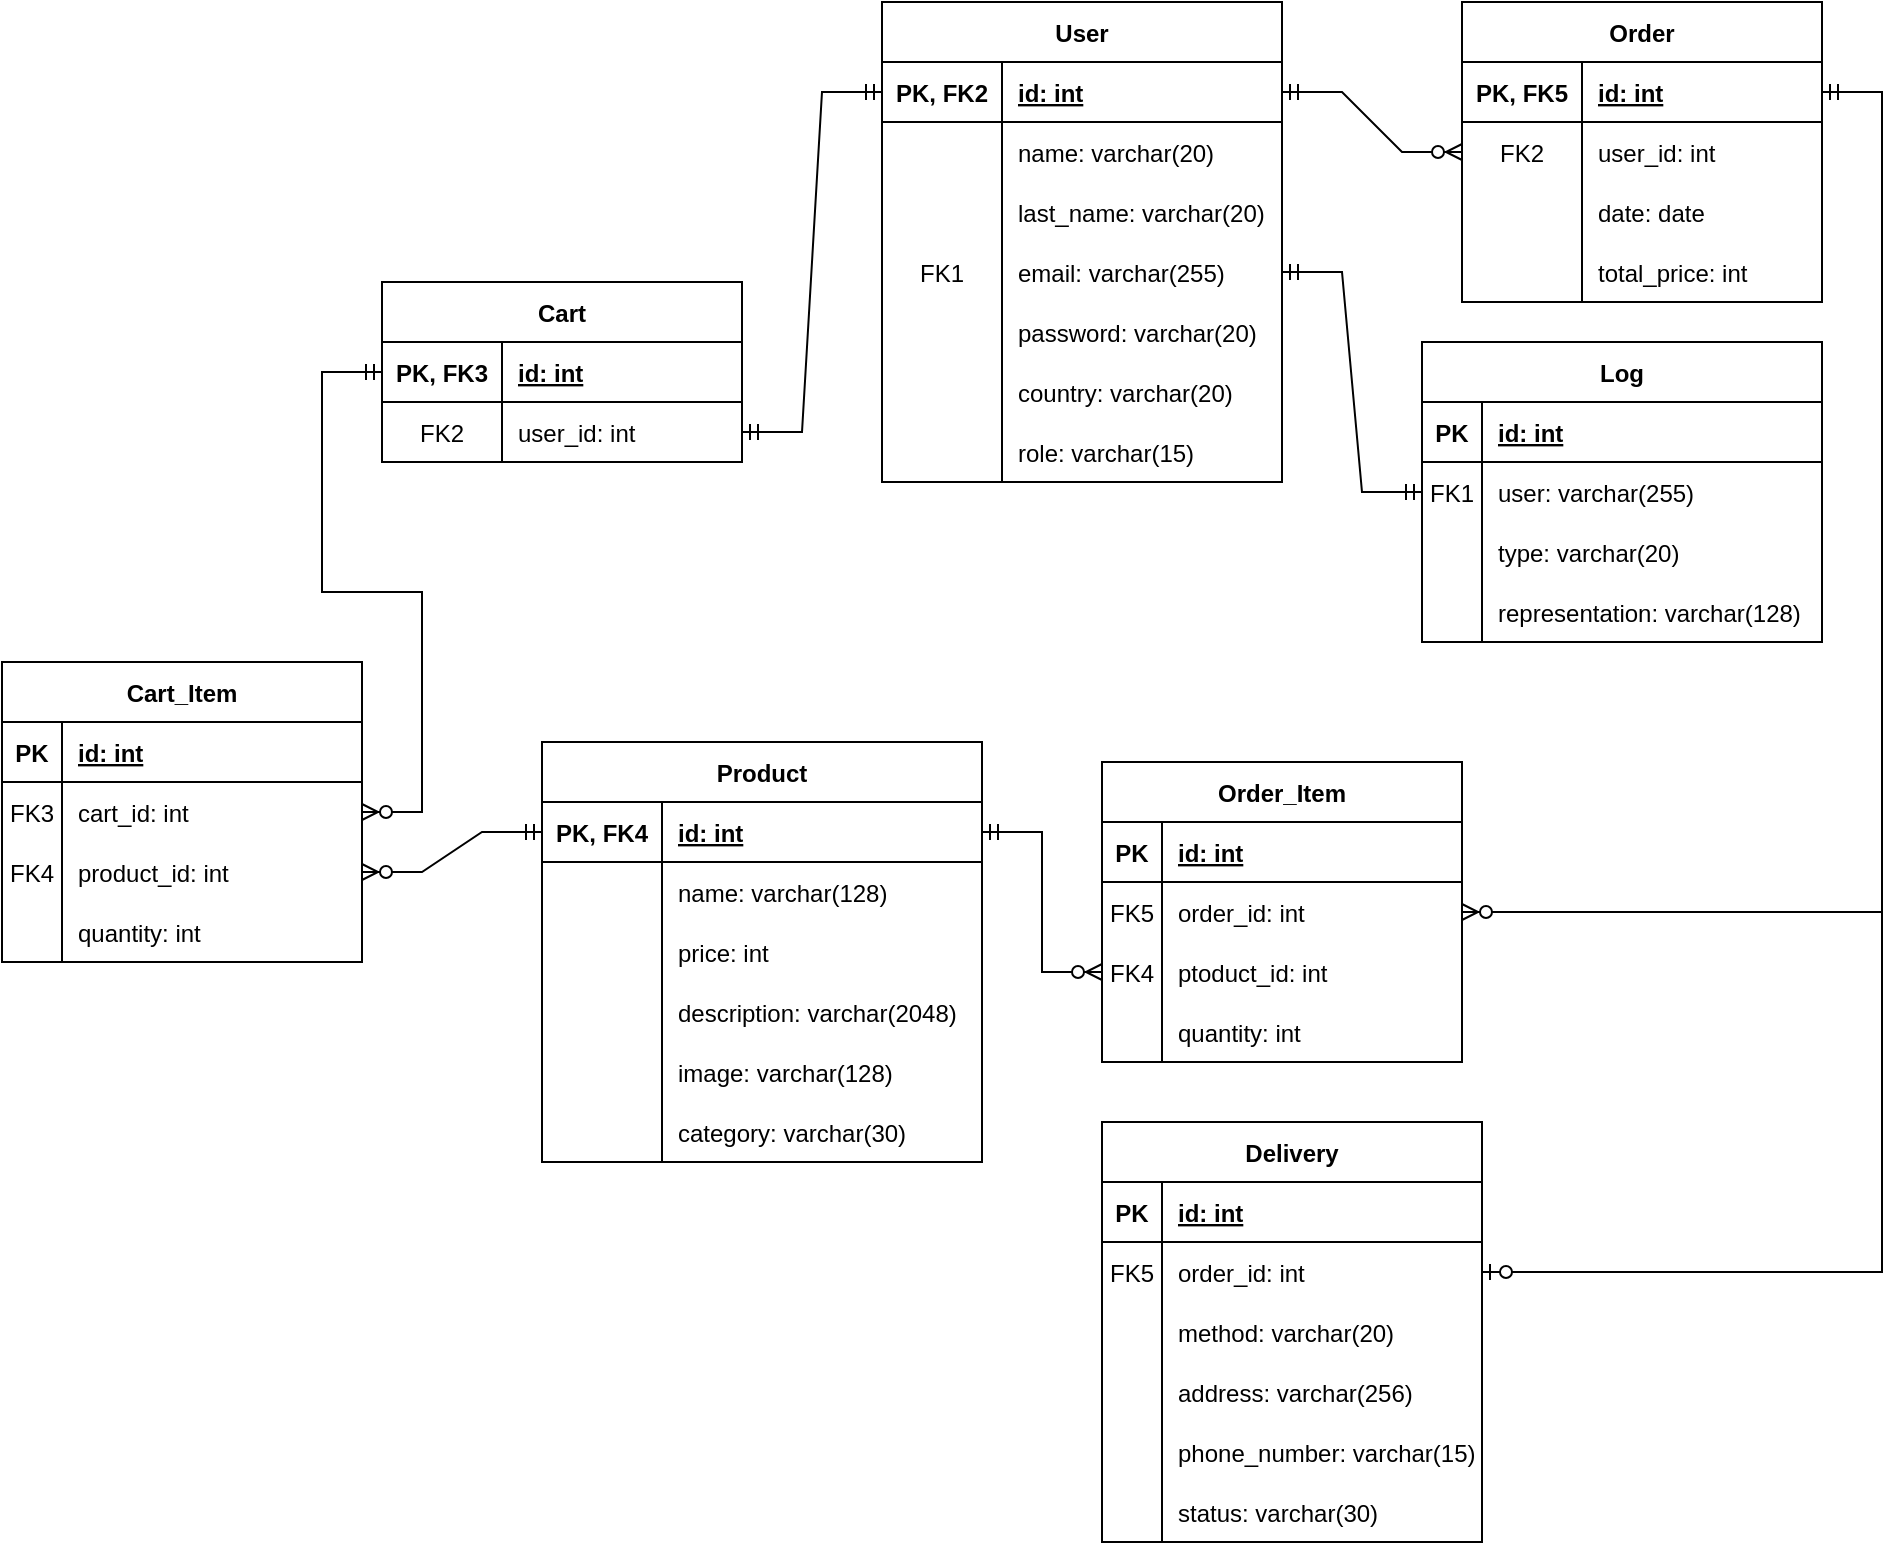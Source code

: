 <mxfile version="20.3.0" type="device"><diagram id="R2lEEEUBdFMjLlhIrx00" name="Page-1"><mxGraphModel dx="1221" dy="811" grid="1" gridSize="10" guides="1" tooltips="1" connect="1" arrows="1" fold="1" page="1" pageScale="1" pageWidth="1100" pageHeight="850" math="0" shadow="0" extFonts="Permanent Marker^https://fonts.googleapis.com/css?family=Permanent+Marker"><root><mxCell id="0"/><mxCell id="1" parent="0"/><mxCell id="8czWhzKJFj7UM59jONxh-1" value="User" style="shape=table;startSize=30;container=1;collapsible=1;childLayout=tableLayout;fixedRows=1;rowLines=0;fontStyle=1;align=center;resizeLast=1;fontColor=#000000;" parent="1" vertex="1"><mxGeometry x="490" y="30" width="200" height="240" as="geometry"/></mxCell><mxCell id="8czWhzKJFj7UM59jONxh-2" value="" style="shape=tableRow;horizontal=0;startSize=0;swimlaneHead=0;swimlaneBody=0;fillColor=none;collapsible=0;dropTarget=0;points=[[0,0.5],[1,0.5]];portConstraint=eastwest;top=0;left=0;right=0;bottom=1;" parent="8czWhzKJFj7UM59jONxh-1" vertex="1"><mxGeometry y="30" width="200" height="30" as="geometry"/></mxCell><mxCell id="8czWhzKJFj7UM59jONxh-3" value="PK, FK2" style="shape=partialRectangle;connectable=0;fillColor=none;top=0;left=0;bottom=0;right=0;fontStyle=1;overflow=hidden;" parent="8czWhzKJFj7UM59jONxh-2" vertex="1"><mxGeometry width="60" height="30" as="geometry"><mxRectangle width="60" height="30" as="alternateBounds"/></mxGeometry></mxCell><mxCell id="8czWhzKJFj7UM59jONxh-4" value="id: int" style="shape=partialRectangle;connectable=0;fillColor=none;top=0;left=0;bottom=0;right=0;align=left;spacingLeft=6;fontStyle=5;overflow=hidden;" parent="8czWhzKJFj7UM59jONxh-2" vertex="1"><mxGeometry x="60" width="140" height="30" as="geometry"><mxRectangle width="140" height="30" as="alternateBounds"/></mxGeometry></mxCell><mxCell id="8czWhzKJFj7UM59jONxh-5" value="" style="shape=tableRow;horizontal=0;startSize=0;swimlaneHead=0;swimlaneBody=0;fillColor=none;collapsible=0;dropTarget=0;points=[[0,0.5],[1,0.5]];portConstraint=eastwest;top=0;left=0;right=0;bottom=0;" parent="8czWhzKJFj7UM59jONxh-1" vertex="1"><mxGeometry y="60" width="200" height="30" as="geometry"/></mxCell><mxCell id="8czWhzKJFj7UM59jONxh-6" value="" style="shape=partialRectangle;connectable=0;fillColor=none;top=0;left=0;bottom=0;right=0;editable=1;overflow=hidden;" parent="8czWhzKJFj7UM59jONxh-5" vertex="1"><mxGeometry width="60" height="30" as="geometry"><mxRectangle width="60" height="30" as="alternateBounds"/></mxGeometry></mxCell><mxCell id="8czWhzKJFj7UM59jONxh-7" value="name: varchar(20)" style="shape=partialRectangle;connectable=0;fillColor=none;top=0;left=0;bottom=0;right=0;align=left;spacingLeft=6;overflow=hidden;" parent="8czWhzKJFj7UM59jONxh-5" vertex="1"><mxGeometry x="60" width="140" height="30" as="geometry"><mxRectangle width="140" height="30" as="alternateBounds"/></mxGeometry></mxCell><mxCell id="9VJxzK5SprMJTgLmY7ew-4" style="shape=tableRow;horizontal=0;startSize=0;swimlaneHead=0;swimlaneBody=0;fillColor=none;collapsible=0;dropTarget=0;points=[[0,0.5],[1,0.5]];portConstraint=eastwest;top=0;left=0;right=0;bottom=0;" parent="8czWhzKJFj7UM59jONxh-1" vertex="1"><mxGeometry y="90" width="200" height="30" as="geometry"/></mxCell><mxCell id="9VJxzK5SprMJTgLmY7ew-5" style="shape=partialRectangle;connectable=0;fillColor=none;top=0;left=0;bottom=0;right=0;editable=1;overflow=hidden;" parent="9VJxzK5SprMJTgLmY7ew-4" vertex="1"><mxGeometry width="60" height="30" as="geometry"><mxRectangle width="60" height="30" as="alternateBounds"/></mxGeometry></mxCell><mxCell id="9VJxzK5SprMJTgLmY7ew-6" value="last_name: varchar(20)" style="shape=partialRectangle;connectable=0;fillColor=none;top=0;left=0;bottom=0;right=0;align=left;spacingLeft=6;overflow=hidden;" parent="9VJxzK5SprMJTgLmY7ew-4" vertex="1"><mxGeometry x="60" width="140" height="30" as="geometry"><mxRectangle width="140" height="30" as="alternateBounds"/></mxGeometry></mxCell><mxCell id="8czWhzKJFj7UM59jONxh-8" value="" style="shape=tableRow;horizontal=0;startSize=0;swimlaneHead=0;swimlaneBody=0;fillColor=none;collapsible=0;dropTarget=0;points=[[0,0.5],[1,0.5]];portConstraint=eastwest;top=0;left=0;right=0;bottom=0;" parent="8czWhzKJFj7UM59jONxh-1" vertex="1"><mxGeometry y="120" width="200" height="30" as="geometry"/></mxCell><mxCell id="8czWhzKJFj7UM59jONxh-9" value="FK1" style="shape=partialRectangle;connectable=0;fillColor=none;top=0;left=0;bottom=0;right=0;editable=1;overflow=hidden;" parent="8czWhzKJFj7UM59jONxh-8" vertex="1"><mxGeometry width="60" height="30" as="geometry"><mxRectangle width="60" height="30" as="alternateBounds"/></mxGeometry></mxCell><mxCell id="8czWhzKJFj7UM59jONxh-10" value="email: varchar(255)" style="shape=partialRectangle;connectable=0;fillColor=none;top=0;left=0;bottom=0;right=0;align=left;spacingLeft=6;overflow=hidden;" parent="8czWhzKJFj7UM59jONxh-8" vertex="1"><mxGeometry x="60" width="140" height="30" as="geometry"><mxRectangle width="140" height="30" as="alternateBounds"/></mxGeometry></mxCell><mxCell id="8czWhzKJFj7UM59jONxh-11" value="" style="shape=tableRow;horizontal=0;startSize=0;swimlaneHead=0;swimlaneBody=0;fillColor=none;collapsible=0;dropTarget=0;points=[[0,0.5],[1,0.5]];portConstraint=eastwest;top=0;left=0;right=0;bottom=0;" parent="8czWhzKJFj7UM59jONxh-1" vertex="1"><mxGeometry y="150" width="200" height="30" as="geometry"/></mxCell><mxCell id="8czWhzKJFj7UM59jONxh-12" value="" style="shape=partialRectangle;connectable=0;fillColor=none;top=0;left=0;bottom=0;right=0;editable=1;overflow=hidden;" parent="8czWhzKJFj7UM59jONxh-11" vertex="1"><mxGeometry width="60" height="30" as="geometry"><mxRectangle width="60" height="30" as="alternateBounds"/></mxGeometry></mxCell><mxCell id="8czWhzKJFj7UM59jONxh-13" value="password: varchar(20)" style="shape=partialRectangle;connectable=0;fillColor=none;top=0;left=0;bottom=0;right=0;align=left;spacingLeft=6;overflow=hidden;" parent="8czWhzKJFj7UM59jONxh-11" vertex="1"><mxGeometry x="60" width="140" height="30" as="geometry"><mxRectangle width="140" height="30" as="alternateBounds"/></mxGeometry></mxCell><mxCell id="9VJxzK5SprMJTgLmY7ew-20" style="shape=tableRow;horizontal=0;startSize=0;swimlaneHead=0;swimlaneBody=0;fillColor=none;collapsible=0;dropTarget=0;points=[[0,0.5],[1,0.5]];portConstraint=eastwest;top=0;left=0;right=0;bottom=0;" parent="8czWhzKJFj7UM59jONxh-1" vertex="1"><mxGeometry y="180" width="200" height="30" as="geometry"/></mxCell><mxCell id="9VJxzK5SprMJTgLmY7ew-21" style="shape=partialRectangle;connectable=0;fillColor=none;top=0;left=0;bottom=0;right=0;editable=1;overflow=hidden;" parent="9VJxzK5SprMJTgLmY7ew-20" vertex="1"><mxGeometry width="60" height="30" as="geometry"><mxRectangle width="60" height="30" as="alternateBounds"/></mxGeometry></mxCell><mxCell id="9VJxzK5SprMJTgLmY7ew-22" value="country: varchar(20)" style="shape=partialRectangle;connectable=0;fillColor=none;top=0;left=0;bottom=0;right=0;align=left;spacingLeft=6;overflow=hidden;" parent="9VJxzK5SprMJTgLmY7ew-20" vertex="1"><mxGeometry x="60" width="140" height="30" as="geometry"><mxRectangle width="140" height="30" as="alternateBounds"/></mxGeometry></mxCell><mxCell id="9VJxzK5SprMJTgLmY7ew-1" style="shape=tableRow;horizontal=0;startSize=0;swimlaneHead=0;swimlaneBody=0;fillColor=none;collapsible=0;dropTarget=0;points=[[0,0.5],[1,0.5]];portConstraint=eastwest;top=0;left=0;right=0;bottom=0;" parent="8czWhzKJFj7UM59jONxh-1" vertex="1"><mxGeometry y="210" width="200" height="30" as="geometry"/></mxCell><mxCell id="9VJxzK5SprMJTgLmY7ew-2" style="shape=partialRectangle;connectable=0;fillColor=none;top=0;left=0;bottom=0;right=0;editable=1;overflow=hidden;" parent="9VJxzK5SprMJTgLmY7ew-1" vertex="1"><mxGeometry width="60" height="30" as="geometry"><mxRectangle width="60" height="30" as="alternateBounds"/></mxGeometry></mxCell><mxCell id="9VJxzK5SprMJTgLmY7ew-3" value="role: varchar(15)" style="shape=partialRectangle;connectable=0;fillColor=none;top=0;left=0;bottom=0;right=0;align=left;spacingLeft=6;overflow=hidden;" parent="9VJxzK5SprMJTgLmY7ew-1" vertex="1"><mxGeometry x="60" width="140" height="30" as="geometry"><mxRectangle width="140" height="30" as="alternateBounds"/></mxGeometry></mxCell><mxCell id="9VJxzK5SprMJTgLmY7ew-23" value="Product" style="shape=table;startSize=30;container=1;collapsible=1;childLayout=tableLayout;fixedRows=1;rowLines=0;fontStyle=1;align=center;resizeLast=1;fontColor=#000000;" parent="1" vertex="1"><mxGeometry x="320" y="400" width="220" height="210" as="geometry"/></mxCell><mxCell id="9VJxzK5SprMJTgLmY7ew-24" value="" style="shape=tableRow;horizontal=0;startSize=0;swimlaneHead=0;swimlaneBody=0;fillColor=none;collapsible=0;dropTarget=0;points=[[0,0.5],[1,0.5]];portConstraint=eastwest;top=0;left=0;right=0;bottom=1;" parent="9VJxzK5SprMJTgLmY7ew-23" vertex="1"><mxGeometry y="30" width="220" height="30" as="geometry"/></mxCell><mxCell id="9VJxzK5SprMJTgLmY7ew-25" value="PK, FK4" style="shape=partialRectangle;connectable=0;fillColor=none;top=0;left=0;bottom=0;right=0;fontStyle=1;overflow=hidden;" parent="9VJxzK5SprMJTgLmY7ew-24" vertex="1"><mxGeometry width="60" height="30" as="geometry"><mxRectangle width="60" height="30" as="alternateBounds"/></mxGeometry></mxCell><mxCell id="9VJxzK5SprMJTgLmY7ew-26" value="id: int" style="shape=partialRectangle;connectable=0;fillColor=none;top=0;left=0;bottom=0;right=0;align=left;spacingLeft=6;fontStyle=5;overflow=hidden;" parent="9VJxzK5SprMJTgLmY7ew-24" vertex="1"><mxGeometry x="60" width="160" height="30" as="geometry"><mxRectangle width="160" height="30" as="alternateBounds"/></mxGeometry></mxCell><mxCell id="9VJxzK5SprMJTgLmY7ew-27" value="" style="shape=tableRow;horizontal=0;startSize=0;swimlaneHead=0;swimlaneBody=0;fillColor=none;collapsible=0;dropTarget=0;points=[[0,0.5],[1,0.5]];portConstraint=eastwest;top=0;left=0;right=0;bottom=0;" parent="9VJxzK5SprMJTgLmY7ew-23" vertex="1"><mxGeometry y="60" width="220" height="30" as="geometry"/></mxCell><mxCell id="9VJxzK5SprMJTgLmY7ew-28" value="" style="shape=partialRectangle;connectable=0;fillColor=none;top=0;left=0;bottom=0;right=0;editable=1;overflow=hidden;" parent="9VJxzK5SprMJTgLmY7ew-27" vertex="1"><mxGeometry width="60" height="30" as="geometry"><mxRectangle width="60" height="30" as="alternateBounds"/></mxGeometry></mxCell><mxCell id="9VJxzK5SprMJTgLmY7ew-29" value="name: varchar(128)" style="shape=partialRectangle;connectable=0;fillColor=none;top=0;left=0;bottom=0;right=0;align=left;spacingLeft=6;overflow=hidden;" parent="9VJxzK5SprMJTgLmY7ew-27" vertex="1"><mxGeometry x="60" width="160" height="30" as="geometry"><mxRectangle width="160" height="30" as="alternateBounds"/></mxGeometry></mxCell><mxCell id="9VJxzK5SprMJTgLmY7ew-30" value="" style="shape=tableRow;horizontal=0;startSize=0;swimlaneHead=0;swimlaneBody=0;fillColor=none;collapsible=0;dropTarget=0;points=[[0,0.5],[1,0.5]];portConstraint=eastwest;top=0;left=0;right=0;bottom=0;" parent="9VJxzK5SprMJTgLmY7ew-23" vertex="1"><mxGeometry y="90" width="220" height="30" as="geometry"/></mxCell><mxCell id="9VJxzK5SprMJTgLmY7ew-31" value="" style="shape=partialRectangle;connectable=0;fillColor=none;top=0;left=0;bottom=0;right=0;editable=1;overflow=hidden;" parent="9VJxzK5SprMJTgLmY7ew-30" vertex="1"><mxGeometry width="60" height="30" as="geometry"><mxRectangle width="60" height="30" as="alternateBounds"/></mxGeometry></mxCell><mxCell id="9VJxzK5SprMJTgLmY7ew-32" value="price: int" style="shape=partialRectangle;connectable=0;fillColor=none;top=0;left=0;bottom=0;right=0;align=left;spacingLeft=6;overflow=hidden;" parent="9VJxzK5SprMJTgLmY7ew-30" vertex="1"><mxGeometry x="60" width="160" height="30" as="geometry"><mxRectangle width="160" height="30" as="alternateBounds"/></mxGeometry></mxCell><mxCell id="GEbTLBAMjBNk_ON2z-n5-23" style="shape=tableRow;horizontal=0;startSize=0;swimlaneHead=0;swimlaneBody=0;fillColor=none;collapsible=0;dropTarget=0;points=[[0,0.5],[1,0.5]];portConstraint=eastwest;top=0;left=0;right=0;bottom=0;" parent="9VJxzK5SprMJTgLmY7ew-23" vertex="1"><mxGeometry y="120" width="220" height="30" as="geometry"/></mxCell><mxCell id="GEbTLBAMjBNk_ON2z-n5-24" style="shape=partialRectangle;connectable=0;fillColor=none;top=0;left=0;bottom=0;right=0;editable=1;overflow=hidden;" parent="GEbTLBAMjBNk_ON2z-n5-23" vertex="1"><mxGeometry width="60" height="30" as="geometry"><mxRectangle width="60" height="30" as="alternateBounds"/></mxGeometry></mxCell><mxCell id="GEbTLBAMjBNk_ON2z-n5-25" value="description: varchar(2048)" style="shape=partialRectangle;connectable=0;fillColor=none;top=0;left=0;bottom=0;right=0;align=left;spacingLeft=6;overflow=hidden;" parent="GEbTLBAMjBNk_ON2z-n5-23" vertex="1"><mxGeometry x="60" width="160" height="30" as="geometry"><mxRectangle width="160" height="30" as="alternateBounds"/></mxGeometry></mxCell><mxCell id="9VJxzK5SprMJTgLmY7ew-33" value="" style="shape=tableRow;horizontal=0;startSize=0;swimlaneHead=0;swimlaneBody=0;fillColor=none;collapsible=0;dropTarget=0;points=[[0,0.5],[1,0.5]];portConstraint=eastwest;top=0;left=0;right=0;bottom=0;" parent="9VJxzK5SprMJTgLmY7ew-23" vertex="1"><mxGeometry y="150" width="220" height="30" as="geometry"/></mxCell><mxCell id="9VJxzK5SprMJTgLmY7ew-34" value="" style="shape=partialRectangle;connectable=0;fillColor=none;top=0;left=0;bottom=0;right=0;editable=1;overflow=hidden;" parent="9VJxzK5SprMJTgLmY7ew-33" vertex="1"><mxGeometry width="60" height="30" as="geometry"><mxRectangle width="60" height="30" as="alternateBounds"/></mxGeometry></mxCell><mxCell id="9VJxzK5SprMJTgLmY7ew-35" value="image: varchar(128)" style="shape=partialRectangle;connectable=0;fillColor=none;top=0;left=0;bottom=0;right=0;align=left;spacingLeft=6;overflow=hidden;" parent="9VJxzK5SprMJTgLmY7ew-33" vertex="1"><mxGeometry x="60" width="160" height="30" as="geometry"><mxRectangle width="160" height="30" as="alternateBounds"/></mxGeometry></mxCell><mxCell id="GEbTLBAMjBNk_ON2z-n5-7" style="shape=tableRow;horizontal=0;startSize=0;swimlaneHead=0;swimlaneBody=0;fillColor=none;collapsible=0;dropTarget=0;points=[[0,0.5],[1,0.5]];portConstraint=eastwest;top=0;left=0;right=0;bottom=0;" parent="9VJxzK5SprMJTgLmY7ew-23" vertex="1"><mxGeometry y="180" width="220" height="30" as="geometry"/></mxCell><mxCell id="GEbTLBAMjBNk_ON2z-n5-8" style="shape=partialRectangle;connectable=0;fillColor=none;top=0;left=0;bottom=0;right=0;editable=1;overflow=hidden;" parent="GEbTLBAMjBNk_ON2z-n5-7" vertex="1"><mxGeometry width="60" height="30" as="geometry"><mxRectangle width="60" height="30" as="alternateBounds"/></mxGeometry></mxCell><mxCell id="GEbTLBAMjBNk_ON2z-n5-9" value="category: varchar(30)" style="shape=partialRectangle;connectable=0;fillColor=none;top=0;left=0;bottom=0;right=0;align=left;spacingLeft=6;overflow=hidden;" parent="GEbTLBAMjBNk_ON2z-n5-7" vertex="1"><mxGeometry x="60" width="160" height="30" as="geometry"><mxRectangle width="160" height="30" as="alternateBounds"/></mxGeometry></mxCell><mxCell id="9VJxzK5SprMJTgLmY7ew-40" value="Cart" style="shape=table;startSize=30;container=1;collapsible=1;childLayout=tableLayout;fixedRows=1;rowLines=0;fontStyle=1;align=center;resizeLast=1;fontColor=#000000;" parent="1" vertex="1"><mxGeometry x="240" y="170" width="180" height="90" as="geometry"/></mxCell><mxCell id="9VJxzK5SprMJTgLmY7ew-41" value="" style="shape=tableRow;horizontal=0;startSize=0;swimlaneHead=0;swimlaneBody=0;fillColor=none;collapsible=0;dropTarget=0;points=[[0,0.5],[1,0.5]];portConstraint=eastwest;top=0;left=0;right=0;bottom=1;" parent="9VJxzK5SprMJTgLmY7ew-40" vertex="1"><mxGeometry y="30" width="180" height="30" as="geometry"/></mxCell><mxCell id="9VJxzK5SprMJTgLmY7ew-42" value="PK, FK3" style="shape=partialRectangle;connectable=0;fillColor=none;top=0;left=0;bottom=0;right=0;fontStyle=1;overflow=hidden;" parent="9VJxzK5SprMJTgLmY7ew-41" vertex="1"><mxGeometry width="60" height="30" as="geometry"><mxRectangle width="60" height="30" as="alternateBounds"/></mxGeometry></mxCell><mxCell id="9VJxzK5SprMJTgLmY7ew-43" value="id: int" style="shape=partialRectangle;connectable=0;fillColor=none;top=0;left=0;bottom=0;right=0;align=left;spacingLeft=6;fontStyle=5;overflow=hidden;" parent="9VJxzK5SprMJTgLmY7ew-41" vertex="1"><mxGeometry x="60" width="120" height="30" as="geometry"><mxRectangle width="120" height="30" as="alternateBounds"/></mxGeometry></mxCell><mxCell id="9VJxzK5SprMJTgLmY7ew-44" value="" style="shape=tableRow;horizontal=0;startSize=0;swimlaneHead=0;swimlaneBody=0;fillColor=none;collapsible=0;dropTarget=0;points=[[0,0.5],[1,0.5]];portConstraint=eastwest;top=0;left=0;right=0;bottom=0;" parent="9VJxzK5SprMJTgLmY7ew-40" vertex="1"><mxGeometry y="60" width="180" height="30" as="geometry"/></mxCell><mxCell id="9VJxzK5SprMJTgLmY7ew-45" value="FK2" style="shape=partialRectangle;connectable=0;fillColor=none;top=0;left=0;bottom=0;right=0;editable=1;overflow=hidden;" parent="9VJxzK5SprMJTgLmY7ew-44" vertex="1"><mxGeometry width="60" height="30" as="geometry"><mxRectangle width="60" height="30" as="alternateBounds"/></mxGeometry></mxCell><mxCell id="9VJxzK5SprMJTgLmY7ew-46" value="user_id: int" style="shape=partialRectangle;connectable=0;fillColor=none;top=0;left=0;bottom=0;right=0;align=left;spacingLeft=6;overflow=hidden;" parent="9VJxzK5SprMJTgLmY7ew-44" vertex="1"><mxGeometry x="60" width="120" height="30" as="geometry"><mxRectangle width="120" height="30" as="alternateBounds"/></mxGeometry></mxCell><mxCell id="9VJxzK5SprMJTgLmY7ew-53" value="Cart_Item" style="shape=table;startSize=30;container=1;collapsible=1;childLayout=tableLayout;fixedRows=1;rowLines=0;fontStyle=1;align=center;resizeLast=1;fontColor=#000000;" parent="1" vertex="1"><mxGeometry x="50" y="360" width="180" height="150" as="geometry"/></mxCell><mxCell id="9VJxzK5SprMJTgLmY7ew-54" value="" style="shape=tableRow;horizontal=0;startSize=0;swimlaneHead=0;swimlaneBody=0;fillColor=none;collapsible=0;dropTarget=0;points=[[0,0.5],[1,0.5]];portConstraint=eastwest;top=0;left=0;right=0;bottom=1;" parent="9VJxzK5SprMJTgLmY7ew-53" vertex="1"><mxGeometry y="30" width="180" height="30" as="geometry"/></mxCell><mxCell id="9VJxzK5SprMJTgLmY7ew-55" value="PK" style="shape=partialRectangle;connectable=0;fillColor=none;top=0;left=0;bottom=0;right=0;fontStyle=1;overflow=hidden;" parent="9VJxzK5SprMJTgLmY7ew-54" vertex="1"><mxGeometry width="30" height="30" as="geometry"><mxRectangle width="30" height="30" as="alternateBounds"/></mxGeometry></mxCell><mxCell id="9VJxzK5SprMJTgLmY7ew-56" value="id: int" style="shape=partialRectangle;connectable=0;fillColor=none;top=0;left=0;bottom=0;right=0;align=left;spacingLeft=6;fontStyle=5;overflow=hidden;" parent="9VJxzK5SprMJTgLmY7ew-54" vertex="1"><mxGeometry x="30" width="150" height="30" as="geometry"><mxRectangle width="150" height="30" as="alternateBounds"/></mxGeometry></mxCell><mxCell id="9VJxzK5SprMJTgLmY7ew-57" value="" style="shape=tableRow;horizontal=0;startSize=0;swimlaneHead=0;swimlaneBody=0;fillColor=none;collapsible=0;dropTarget=0;points=[[0,0.5],[1,0.5]];portConstraint=eastwest;top=0;left=0;right=0;bottom=0;" parent="9VJxzK5SprMJTgLmY7ew-53" vertex="1"><mxGeometry y="60" width="180" height="30" as="geometry"/></mxCell><mxCell id="9VJxzK5SprMJTgLmY7ew-58" value="FK3" style="shape=partialRectangle;connectable=0;fillColor=none;top=0;left=0;bottom=0;right=0;editable=1;overflow=hidden;" parent="9VJxzK5SprMJTgLmY7ew-57" vertex="1"><mxGeometry width="30" height="30" as="geometry"><mxRectangle width="30" height="30" as="alternateBounds"/></mxGeometry></mxCell><mxCell id="9VJxzK5SprMJTgLmY7ew-59" value="cart_id: int" style="shape=partialRectangle;connectable=0;fillColor=none;top=0;left=0;bottom=0;right=0;align=left;spacingLeft=6;overflow=hidden;" parent="9VJxzK5SprMJTgLmY7ew-57" vertex="1"><mxGeometry x="30" width="150" height="30" as="geometry"><mxRectangle width="150" height="30" as="alternateBounds"/></mxGeometry></mxCell><mxCell id="GEbTLBAMjBNk_ON2z-n5-1" style="shape=tableRow;horizontal=0;startSize=0;swimlaneHead=0;swimlaneBody=0;fillColor=none;collapsible=0;dropTarget=0;points=[[0,0.5],[1,0.5]];portConstraint=eastwest;top=0;left=0;right=0;bottom=0;" parent="9VJxzK5SprMJTgLmY7ew-53" vertex="1"><mxGeometry y="90" width="180" height="30" as="geometry"/></mxCell><mxCell id="GEbTLBAMjBNk_ON2z-n5-2" value="FK4" style="shape=partialRectangle;connectable=0;fillColor=none;top=0;left=0;bottom=0;right=0;editable=1;overflow=hidden;" parent="GEbTLBAMjBNk_ON2z-n5-1" vertex="1"><mxGeometry width="30" height="30" as="geometry"><mxRectangle width="30" height="30" as="alternateBounds"/></mxGeometry></mxCell><mxCell id="GEbTLBAMjBNk_ON2z-n5-3" value="product_id: int" style="shape=partialRectangle;connectable=0;fillColor=none;top=0;left=0;bottom=0;right=0;align=left;spacingLeft=6;overflow=hidden;" parent="GEbTLBAMjBNk_ON2z-n5-1" vertex="1"><mxGeometry x="30" width="150" height="30" as="geometry"><mxRectangle width="150" height="30" as="alternateBounds"/></mxGeometry></mxCell><mxCell id="GEbTLBAMjBNk_ON2z-n5-4" style="shape=tableRow;horizontal=0;startSize=0;swimlaneHead=0;swimlaneBody=0;fillColor=none;collapsible=0;dropTarget=0;points=[[0,0.5],[1,0.5]];portConstraint=eastwest;top=0;left=0;right=0;bottom=0;" parent="9VJxzK5SprMJTgLmY7ew-53" vertex="1"><mxGeometry y="120" width="180" height="30" as="geometry"/></mxCell><mxCell id="GEbTLBAMjBNk_ON2z-n5-5" style="shape=partialRectangle;connectable=0;fillColor=none;top=0;left=0;bottom=0;right=0;editable=1;overflow=hidden;" parent="GEbTLBAMjBNk_ON2z-n5-4" vertex="1"><mxGeometry width="30" height="30" as="geometry"><mxRectangle width="30" height="30" as="alternateBounds"/></mxGeometry></mxCell><mxCell id="GEbTLBAMjBNk_ON2z-n5-6" value="quantity: int" style="shape=partialRectangle;connectable=0;fillColor=none;top=0;left=0;bottom=0;right=0;align=left;spacingLeft=6;overflow=hidden;" parent="GEbTLBAMjBNk_ON2z-n5-4" vertex="1"><mxGeometry x="30" width="150" height="30" as="geometry"><mxRectangle width="150" height="30" as="alternateBounds"/></mxGeometry></mxCell><mxCell id="QOwMWC6G20Y9oWbvTJiT-27" value="Order" style="shape=table;startSize=30;container=1;collapsible=1;childLayout=tableLayout;fixedRows=1;rowLines=0;fontStyle=1;align=center;resizeLast=1;fontColor=#000000;" parent="1" vertex="1"><mxGeometry x="780" y="30" width="180" height="150" as="geometry"/></mxCell><mxCell id="QOwMWC6G20Y9oWbvTJiT-28" value="" style="shape=tableRow;horizontal=0;startSize=0;swimlaneHead=0;swimlaneBody=0;fillColor=none;collapsible=0;dropTarget=0;points=[[0,0.5],[1,0.5]];portConstraint=eastwest;top=0;left=0;right=0;bottom=1;" parent="QOwMWC6G20Y9oWbvTJiT-27" vertex="1"><mxGeometry y="30" width="180" height="30" as="geometry"/></mxCell><mxCell id="QOwMWC6G20Y9oWbvTJiT-29" value="PK, FK5" style="shape=partialRectangle;connectable=0;fillColor=none;top=0;left=0;bottom=0;right=0;fontStyle=1;overflow=hidden;" parent="QOwMWC6G20Y9oWbvTJiT-28" vertex="1"><mxGeometry width="60" height="30" as="geometry"><mxRectangle width="60" height="30" as="alternateBounds"/></mxGeometry></mxCell><mxCell id="QOwMWC6G20Y9oWbvTJiT-30" value="id: int" style="shape=partialRectangle;connectable=0;fillColor=none;top=0;left=0;bottom=0;right=0;align=left;spacingLeft=6;fontStyle=5;overflow=hidden;" parent="QOwMWC6G20Y9oWbvTJiT-28" vertex="1"><mxGeometry x="60" width="120" height="30" as="geometry"><mxRectangle width="120" height="30" as="alternateBounds"/></mxGeometry></mxCell><mxCell id="QOwMWC6G20Y9oWbvTJiT-31" value="" style="shape=tableRow;horizontal=0;startSize=0;swimlaneHead=0;swimlaneBody=0;fillColor=none;collapsible=0;dropTarget=0;points=[[0,0.5],[1,0.5]];portConstraint=eastwest;top=0;left=0;right=0;bottom=0;" parent="QOwMWC6G20Y9oWbvTJiT-27" vertex="1"><mxGeometry y="60" width="180" height="30" as="geometry"/></mxCell><mxCell id="QOwMWC6G20Y9oWbvTJiT-32" value="FK2" style="shape=partialRectangle;connectable=0;fillColor=none;top=0;left=0;bottom=0;right=0;editable=1;overflow=hidden;" parent="QOwMWC6G20Y9oWbvTJiT-31" vertex="1"><mxGeometry width="60" height="30" as="geometry"><mxRectangle width="60" height="30" as="alternateBounds"/></mxGeometry></mxCell><mxCell id="QOwMWC6G20Y9oWbvTJiT-33" value="user_id: int" style="shape=partialRectangle;connectable=0;fillColor=none;top=0;left=0;bottom=0;right=0;align=left;spacingLeft=6;overflow=hidden;" parent="QOwMWC6G20Y9oWbvTJiT-31" vertex="1"><mxGeometry x="60" width="120" height="30" as="geometry"><mxRectangle width="120" height="30" as="alternateBounds"/></mxGeometry></mxCell><mxCell id="QOwMWC6G20Y9oWbvTJiT-34" value="" style="shape=tableRow;horizontal=0;startSize=0;swimlaneHead=0;swimlaneBody=0;fillColor=none;collapsible=0;dropTarget=0;points=[[0,0.5],[1,0.5]];portConstraint=eastwest;top=0;left=0;right=0;bottom=0;" parent="QOwMWC6G20Y9oWbvTJiT-27" vertex="1"><mxGeometry y="90" width="180" height="30" as="geometry"/></mxCell><mxCell id="QOwMWC6G20Y9oWbvTJiT-35" value="" style="shape=partialRectangle;connectable=0;fillColor=none;top=0;left=0;bottom=0;right=0;editable=1;overflow=hidden;" parent="QOwMWC6G20Y9oWbvTJiT-34" vertex="1"><mxGeometry width="60" height="30" as="geometry"><mxRectangle width="60" height="30" as="alternateBounds"/></mxGeometry></mxCell><mxCell id="QOwMWC6G20Y9oWbvTJiT-36" value="date: date" style="shape=partialRectangle;connectable=0;fillColor=none;top=0;left=0;bottom=0;right=0;align=left;spacingLeft=6;overflow=hidden;" parent="QOwMWC6G20Y9oWbvTJiT-34" vertex="1"><mxGeometry x="60" width="120" height="30" as="geometry"><mxRectangle width="120" height="30" as="alternateBounds"/></mxGeometry></mxCell><mxCell id="QOwMWC6G20Y9oWbvTJiT-37" value="" style="shape=tableRow;horizontal=0;startSize=0;swimlaneHead=0;swimlaneBody=0;fillColor=none;collapsible=0;dropTarget=0;points=[[0,0.5],[1,0.5]];portConstraint=eastwest;top=0;left=0;right=0;bottom=0;" parent="QOwMWC6G20Y9oWbvTJiT-27" vertex="1"><mxGeometry y="120" width="180" height="30" as="geometry"/></mxCell><mxCell id="QOwMWC6G20Y9oWbvTJiT-38" value="" style="shape=partialRectangle;connectable=0;fillColor=none;top=0;left=0;bottom=0;right=0;editable=1;overflow=hidden;" parent="QOwMWC6G20Y9oWbvTJiT-37" vertex="1"><mxGeometry width="60" height="30" as="geometry"><mxRectangle width="60" height="30" as="alternateBounds"/></mxGeometry></mxCell><mxCell id="QOwMWC6G20Y9oWbvTJiT-39" value="total_price: int" style="shape=partialRectangle;connectable=0;fillColor=none;top=0;left=0;bottom=0;right=0;align=left;spacingLeft=6;overflow=hidden;" parent="QOwMWC6G20Y9oWbvTJiT-37" vertex="1"><mxGeometry x="60" width="120" height="30" as="geometry"><mxRectangle width="120" height="30" as="alternateBounds"/></mxGeometry></mxCell><mxCell id="QLhYwnK1XzRRO9ujETkN-1" value="Order_Item" style="shape=table;startSize=30;container=1;collapsible=1;childLayout=tableLayout;fixedRows=1;rowLines=0;fontStyle=1;align=center;resizeLast=1;" parent="1" vertex="1"><mxGeometry x="600" y="410" width="180" height="150" as="geometry"/></mxCell><mxCell id="QLhYwnK1XzRRO9ujETkN-2" value="" style="shape=tableRow;horizontal=0;startSize=0;swimlaneHead=0;swimlaneBody=0;fillColor=none;collapsible=0;dropTarget=0;points=[[0,0.5],[1,0.5]];portConstraint=eastwest;top=0;left=0;right=0;bottom=1;" parent="QLhYwnK1XzRRO9ujETkN-1" vertex="1"><mxGeometry y="30" width="180" height="30" as="geometry"/></mxCell><mxCell id="QLhYwnK1XzRRO9ujETkN-3" value="PK" style="shape=partialRectangle;connectable=0;fillColor=none;top=0;left=0;bottom=0;right=0;fontStyle=1;overflow=hidden;" parent="QLhYwnK1XzRRO9ujETkN-2" vertex="1"><mxGeometry width="30" height="30" as="geometry"><mxRectangle width="30" height="30" as="alternateBounds"/></mxGeometry></mxCell><mxCell id="QLhYwnK1XzRRO9ujETkN-4" value="id: int" style="shape=partialRectangle;connectable=0;fillColor=none;top=0;left=0;bottom=0;right=0;align=left;spacingLeft=6;fontStyle=5;overflow=hidden;" parent="QLhYwnK1XzRRO9ujETkN-2" vertex="1"><mxGeometry x="30" width="150" height="30" as="geometry"><mxRectangle width="150" height="30" as="alternateBounds"/></mxGeometry></mxCell><mxCell id="QLhYwnK1XzRRO9ujETkN-5" value="" style="shape=tableRow;horizontal=0;startSize=0;swimlaneHead=0;swimlaneBody=0;fillColor=none;collapsible=0;dropTarget=0;points=[[0,0.5],[1,0.5]];portConstraint=eastwest;top=0;left=0;right=0;bottom=0;" parent="QLhYwnK1XzRRO9ujETkN-1" vertex="1"><mxGeometry y="60" width="180" height="30" as="geometry"/></mxCell><mxCell id="QLhYwnK1XzRRO9ujETkN-6" value="FK5" style="shape=partialRectangle;connectable=0;fillColor=none;top=0;left=0;bottom=0;right=0;editable=1;overflow=hidden;" parent="QLhYwnK1XzRRO9ujETkN-5" vertex="1"><mxGeometry width="30" height="30" as="geometry"><mxRectangle width="30" height="30" as="alternateBounds"/></mxGeometry></mxCell><mxCell id="QLhYwnK1XzRRO9ujETkN-7" value="order_id: int" style="shape=partialRectangle;connectable=0;fillColor=none;top=0;left=0;bottom=0;right=0;align=left;spacingLeft=6;overflow=hidden;" parent="QLhYwnK1XzRRO9ujETkN-5" vertex="1"><mxGeometry x="30" width="150" height="30" as="geometry"><mxRectangle width="150" height="30" as="alternateBounds"/></mxGeometry></mxCell><mxCell id="QLhYwnK1XzRRO9ujETkN-11" value="" style="shape=tableRow;horizontal=0;startSize=0;swimlaneHead=0;swimlaneBody=0;fillColor=none;collapsible=0;dropTarget=0;points=[[0,0.5],[1,0.5]];portConstraint=eastwest;top=0;left=0;right=0;bottom=0;" parent="QLhYwnK1XzRRO9ujETkN-1" vertex="1"><mxGeometry y="90" width="180" height="30" as="geometry"/></mxCell><mxCell id="QLhYwnK1XzRRO9ujETkN-12" value="FK4" style="shape=partialRectangle;connectable=0;fillColor=none;top=0;left=0;bottom=0;right=0;editable=1;overflow=hidden;" parent="QLhYwnK1XzRRO9ujETkN-11" vertex="1"><mxGeometry width="30" height="30" as="geometry"><mxRectangle width="30" height="30" as="alternateBounds"/></mxGeometry></mxCell><mxCell id="QLhYwnK1XzRRO9ujETkN-13" value="ptoduct_id: int" style="shape=partialRectangle;connectable=0;fillColor=none;top=0;left=0;bottom=0;right=0;align=left;spacingLeft=6;overflow=hidden;" parent="QLhYwnK1XzRRO9ujETkN-11" vertex="1"><mxGeometry x="30" width="150" height="30" as="geometry"><mxRectangle width="150" height="30" as="alternateBounds"/></mxGeometry></mxCell><mxCell id="QLhYwnK1XzRRO9ujETkN-8" value="" style="shape=tableRow;horizontal=0;startSize=0;swimlaneHead=0;swimlaneBody=0;fillColor=none;collapsible=0;dropTarget=0;points=[[0,0.5],[1,0.5]];portConstraint=eastwest;top=0;left=0;right=0;bottom=0;" parent="QLhYwnK1XzRRO9ujETkN-1" vertex="1"><mxGeometry y="120" width="180" height="30" as="geometry"/></mxCell><mxCell id="QLhYwnK1XzRRO9ujETkN-9" value="" style="shape=partialRectangle;connectable=0;fillColor=none;top=0;left=0;bottom=0;right=0;editable=1;overflow=hidden;" parent="QLhYwnK1XzRRO9ujETkN-8" vertex="1"><mxGeometry width="30" height="30" as="geometry"><mxRectangle width="30" height="30" as="alternateBounds"/></mxGeometry></mxCell><mxCell id="QLhYwnK1XzRRO9ujETkN-10" value="quantity: int" style="shape=partialRectangle;connectable=0;fillColor=none;top=0;left=0;bottom=0;right=0;align=left;spacingLeft=6;overflow=hidden;" parent="QLhYwnK1XzRRO9ujETkN-8" vertex="1"><mxGeometry x="30" width="150" height="30" as="geometry"><mxRectangle width="150" height="30" as="alternateBounds"/></mxGeometry></mxCell><mxCell id="QLhYwnK1XzRRO9ujETkN-14" value="Delivery" style="shape=table;startSize=30;container=1;collapsible=1;childLayout=tableLayout;fixedRows=1;rowLines=0;fontStyle=1;align=center;resizeLast=1;" parent="1" vertex="1"><mxGeometry x="600" y="590" width="190" height="210" as="geometry"/></mxCell><mxCell id="QLhYwnK1XzRRO9ujETkN-15" value="" style="shape=tableRow;horizontal=0;startSize=0;swimlaneHead=0;swimlaneBody=0;fillColor=none;collapsible=0;dropTarget=0;points=[[0,0.5],[1,0.5]];portConstraint=eastwest;top=0;left=0;right=0;bottom=1;" parent="QLhYwnK1XzRRO9ujETkN-14" vertex="1"><mxGeometry y="30" width="190" height="30" as="geometry"/></mxCell><mxCell id="QLhYwnK1XzRRO9ujETkN-16" value="PK" style="shape=partialRectangle;connectable=0;fillColor=none;top=0;left=0;bottom=0;right=0;fontStyle=1;overflow=hidden;" parent="QLhYwnK1XzRRO9ujETkN-15" vertex="1"><mxGeometry width="30" height="30" as="geometry"><mxRectangle width="30" height="30" as="alternateBounds"/></mxGeometry></mxCell><mxCell id="QLhYwnK1XzRRO9ujETkN-17" value="id: int" style="shape=partialRectangle;connectable=0;fillColor=none;top=0;left=0;bottom=0;right=0;align=left;spacingLeft=6;fontStyle=5;overflow=hidden;" parent="QLhYwnK1XzRRO9ujETkN-15" vertex="1"><mxGeometry x="30" width="160" height="30" as="geometry"><mxRectangle width="160" height="30" as="alternateBounds"/></mxGeometry></mxCell><mxCell id="QLhYwnK1XzRRO9ujETkN-18" value="" style="shape=tableRow;horizontal=0;startSize=0;swimlaneHead=0;swimlaneBody=0;fillColor=none;collapsible=0;dropTarget=0;points=[[0,0.5],[1,0.5]];portConstraint=eastwest;top=0;left=0;right=0;bottom=0;" parent="QLhYwnK1XzRRO9ujETkN-14" vertex="1"><mxGeometry y="60" width="190" height="30" as="geometry"/></mxCell><mxCell id="QLhYwnK1XzRRO9ujETkN-19" value="FK5" style="shape=partialRectangle;connectable=0;fillColor=none;top=0;left=0;bottom=0;right=0;editable=1;overflow=hidden;" parent="QLhYwnK1XzRRO9ujETkN-18" vertex="1"><mxGeometry width="30" height="30" as="geometry"><mxRectangle width="30" height="30" as="alternateBounds"/></mxGeometry></mxCell><mxCell id="QLhYwnK1XzRRO9ujETkN-20" value="order_id: int" style="shape=partialRectangle;connectable=0;fillColor=none;top=0;left=0;bottom=0;right=0;align=left;spacingLeft=6;overflow=hidden;" parent="QLhYwnK1XzRRO9ujETkN-18" vertex="1"><mxGeometry x="30" width="160" height="30" as="geometry"><mxRectangle width="160" height="30" as="alternateBounds"/></mxGeometry></mxCell><mxCell id="QLhYwnK1XzRRO9ujETkN-21" value="" style="shape=tableRow;horizontal=0;startSize=0;swimlaneHead=0;swimlaneBody=0;fillColor=none;collapsible=0;dropTarget=0;points=[[0,0.5],[1,0.5]];portConstraint=eastwest;top=0;left=0;right=0;bottom=0;" parent="QLhYwnK1XzRRO9ujETkN-14" vertex="1"><mxGeometry y="90" width="190" height="30" as="geometry"/></mxCell><mxCell id="QLhYwnK1XzRRO9ujETkN-22" value="" style="shape=partialRectangle;connectable=0;fillColor=none;top=0;left=0;bottom=0;right=0;editable=1;overflow=hidden;" parent="QLhYwnK1XzRRO9ujETkN-21" vertex="1"><mxGeometry width="30" height="30" as="geometry"><mxRectangle width="30" height="30" as="alternateBounds"/></mxGeometry></mxCell><mxCell id="QLhYwnK1XzRRO9ujETkN-23" value="method: varchar(20)" style="shape=partialRectangle;connectable=0;fillColor=none;top=0;left=0;bottom=0;right=0;align=left;spacingLeft=6;overflow=hidden;" parent="QLhYwnK1XzRRO9ujETkN-21" vertex="1"><mxGeometry x="30" width="160" height="30" as="geometry"><mxRectangle width="160" height="30" as="alternateBounds"/></mxGeometry></mxCell><mxCell id="QLhYwnK1XzRRO9ujETkN-24" value="" style="shape=tableRow;horizontal=0;startSize=0;swimlaneHead=0;swimlaneBody=0;fillColor=none;collapsible=0;dropTarget=0;points=[[0,0.5],[1,0.5]];portConstraint=eastwest;top=0;left=0;right=0;bottom=0;" parent="QLhYwnK1XzRRO9ujETkN-14" vertex="1"><mxGeometry y="120" width="190" height="30" as="geometry"/></mxCell><mxCell id="QLhYwnK1XzRRO9ujETkN-25" value="" style="shape=partialRectangle;connectable=0;fillColor=none;top=0;left=0;bottom=0;right=0;editable=1;overflow=hidden;" parent="QLhYwnK1XzRRO9ujETkN-24" vertex="1"><mxGeometry width="30" height="30" as="geometry"><mxRectangle width="30" height="30" as="alternateBounds"/></mxGeometry></mxCell><mxCell id="QLhYwnK1XzRRO9ujETkN-26" value="address: varchar(256)" style="shape=partialRectangle;connectable=0;fillColor=none;top=0;left=0;bottom=0;right=0;align=left;spacingLeft=6;overflow=hidden;" parent="QLhYwnK1XzRRO9ujETkN-24" vertex="1"><mxGeometry x="30" width="160" height="30" as="geometry"><mxRectangle width="160" height="30" as="alternateBounds"/></mxGeometry></mxCell><mxCell id="QLhYwnK1XzRRO9ujETkN-27" style="shape=tableRow;horizontal=0;startSize=0;swimlaneHead=0;swimlaneBody=0;fillColor=none;collapsible=0;dropTarget=0;points=[[0,0.5],[1,0.5]];portConstraint=eastwest;top=0;left=0;right=0;bottom=0;" parent="QLhYwnK1XzRRO9ujETkN-14" vertex="1"><mxGeometry y="150" width="190" height="30" as="geometry"/></mxCell><mxCell id="QLhYwnK1XzRRO9ujETkN-28" style="shape=partialRectangle;connectable=0;fillColor=none;top=0;left=0;bottom=0;right=0;editable=1;overflow=hidden;" parent="QLhYwnK1XzRRO9ujETkN-27" vertex="1"><mxGeometry width="30" height="30" as="geometry"><mxRectangle width="30" height="30" as="alternateBounds"/></mxGeometry></mxCell><mxCell id="QLhYwnK1XzRRO9ujETkN-29" value="phone_number: varchar(15)" style="shape=partialRectangle;connectable=0;fillColor=none;top=0;left=0;bottom=0;right=0;align=left;spacingLeft=6;overflow=hidden;" parent="QLhYwnK1XzRRO9ujETkN-27" vertex="1"><mxGeometry x="30" width="160" height="30" as="geometry"><mxRectangle width="160" height="30" as="alternateBounds"/></mxGeometry></mxCell><mxCell id="QLhYwnK1XzRRO9ujETkN-30" style="shape=tableRow;horizontal=0;startSize=0;swimlaneHead=0;swimlaneBody=0;fillColor=none;collapsible=0;dropTarget=0;points=[[0,0.5],[1,0.5]];portConstraint=eastwest;top=0;left=0;right=0;bottom=0;" parent="QLhYwnK1XzRRO9ujETkN-14" vertex="1"><mxGeometry y="180" width="190" height="30" as="geometry"/></mxCell><mxCell id="QLhYwnK1XzRRO9ujETkN-31" style="shape=partialRectangle;connectable=0;fillColor=none;top=0;left=0;bottom=0;right=0;editable=1;overflow=hidden;" parent="QLhYwnK1XzRRO9ujETkN-30" vertex="1"><mxGeometry width="30" height="30" as="geometry"><mxRectangle width="30" height="30" as="alternateBounds"/></mxGeometry></mxCell><mxCell id="QLhYwnK1XzRRO9ujETkN-32" value="status: varchar(30)" style="shape=partialRectangle;connectable=0;fillColor=none;top=0;left=0;bottom=0;right=0;align=left;spacingLeft=6;overflow=hidden;" parent="QLhYwnK1XzRRO9ujETkN-30" vertex="1"><mxGeometry x="30" width="160" height="30" as="geometry"><mxRectangle width="160" height="30" as="alternateBounds"/></mxGeometry></mxCell><mxCell id="M49zOAEE6XWgjmKxU5Zj-1" value="Log" style="shape=table;startSize=30;container=1;collapsible=1;childLayout=tableLayout;fixedRows=1;rowLines=0;fontStyle=1;align=center;resizeLast=1;fontColor=#000000;" parent="1" vertex="1"><mxGeometry x="760" y="200" width="200" height="150" as="geometry"/></mxCell><mxCell id="M49zOAEE6XWgjmKxU5Zj-2" value="" style="shape=tableRow;horizontal=0;startSize=0;swimlaneHead=0;swimlaneBody=0;fillColor=none;collapsible=0;dropTarget=0;points=[[0,0.5],[1,0.5]];portConstraint=eastwest;top=0;left=0;right=0;bottom=1;" parent="M49zOAEE6XWgjmKxU5Zj-1" vertex="1"><mxGeometry y="30" width="200" height="30" as="geometry"/></mxCell><mxCell id="M49zOAEE6XWgjmKxU5Zj-3" value="PK" style="shape=partialRectangle;connectable=0;fillColor=none;top=0;left=0;bottom=0;right=0;fontStyle=1;overflow=hidden;" parent="M49zOAEE6XWgjmKxU5Zj-2" vertex="1"><mxGeometry width="30" height="30" as="geometry"><mxRectangle width="30" height="30" as="alternateBounds"/></mxGeometry></mxCell><mxCell id="M49zOAEE6XWgjmKxU5Zj-4" value="id: int" style="shape=partialRectangle;connectable=0;fillColor=none;top=0;left=0;bottom=0;right=0;align=left;spacingLeft=6;fontStyle=5;overflow=hidden;" parent="M49zOAEE6XWgjmKxU5Zj-2" vertex="1"><mxGeometry x="30" width="170" height="30" as="geometry"><mxRectangle width="170" height="30" as="alternateBounds"/></mxGeometry></mxCell><mxCell id="M49zOAEE6XWgjmKxU5Zj-5" value="" style="shape=tableRow;horizontal=0;startSize=0;swimlaneHead=0;swimlaneBody=0;fillColor=none;collapsible=0;dropTarget=0;points=[[0,0.5],[1,0.5]];portConstraint=eastwest;top=0;left=0;right=0;bottom=0;" parent="M49zOAEE6XWgjmKxU5Zj-1" vertex="1"><mxGeometry y="60" width="200" height="30" as="geometry"/></mxCell><mxCell id="M49zOAEE6XWgjmKxU5Zj-6" value="FK1" style="shape=partialRectangle;connectable=0;fillColor=none;top=0;left=0;bottom=0;right=0;editable=1;overflow=hidden;" parent="M49zOAEE6XWgjmKxU5Zj-5" vertex="1"><mxGeometry width="30" height="30" as="geometry"><mxRectangle width="30" height="30" as="alternateBounds"/></mxGeometry></mxCell><mxCell id="M49zOAEE6XWgjmKxU5Zj-7" value="user: varchar(255)" style="shape=partialRectangle;connectable=0;fillColor=none;top=0;left=0;bottom=0;right=0;align=left;spacingLeft=6;overflow=hidden;" parent="M49zOAEE6XWgjmKxU5Zj-5" vertex="1"><mxGeometry x="30" width="170" height="30" as="geometry"><mxRectangle width="170" height="30" as="alternateBounds"/></mxGeometry></mxCell><mxCell id="M49zOAEE6XWgjmKxU5Zj-8" value="" style="shape=tableRow;horizontal=0;startSize=0;swimlaneHead=0;swimlaneBody=0;fillColor=none;collapsible=0;dropTarget=0;points=[[0,0.5],[1,0.5]];portConstraint=eastwest;top=0;left=0;right=0;bottom=0;" parent="M49zOAEE6XWgjmKxU5Zj-1" vertex="1"><mxGeometry y="90" width="200" height="30" as="geometry"/></mxCell><mxCell id="M49zOAEE6XWgjmKxU5Zj-9" value="" style="shape=partialRectangle;connectable=0;fillColor=none;top=0;left=0;bottom=0;right=0;editable=1;overflow=hidden;" parent="M49zOAEE6XWgjmKxU5Zj-8" vertex="1"><mxGeometry width="30" height="30" as="geometry"><mxRectangle width="30" height="30" as="alternateBounds"/></mxGeometry></mxCell><mxCell id="M49zOAEE6XWgjmKxU5Zj-10" value="type: varchar(20)" style="shape=partialRectangle;connectable=0;fillColor=none;top=0;left=0;bottom=0;right=0;align=left;spacingLeft=6;overflow=hidden;" parent="M49zOAEE6XWgjmKxU5Zj-8" vertex="1"><mxGeometry x="30" width="170" height="30" as="geometry"><mxRectangle width="170" height="30" as="alternateBounds"/></mxGeometry></mxCell><mxCell id="M49zOAEE6XWgjmKxU5Zj-11" value="" style="shape=tableRow;horizontal=0;startSize=0;swimlaneHead=0;swimlaneBody=0;fillColor=none;collapsible=0;dropTarget=0;points=[[0,0.5],[1,0.5]];portConstraint=eastwest;top=0;left=0;right=0;bottom=0;" parent="M49zOAEE6XWgjmKxU5Zj-1" vertex="1"><mxGeometry y="120" width="200" height="30" as="geometry"/></mxCell><mxCell id="M49zOAEE6XWgjmKxU5Zj-12" value="" style="shape=partialRectangle;connectable=0;fillColor=none;top=0;left=0;bottom=0;right=0;editable=1;overflow=hidden;" parent="M49zOAEE6XWgjmKxU5Zj-11" vertex="1"><mxGeometry width="30" height="30" as="geometry"><mxRectangle width="30" height="30" as="alternateBounds"/></mxGeometry></mxCell><mxCell id="M49zOAEE6XWgjmKxU5Zj-13" value="representation: varchar(128)" style="shape=partialRectangle;connectable=0;fillColor=none;top=0;left=0;bottom=0;right=0;align=left;spacingLeft=6;overflow=hidden;" parent="M49zOAEE6XWgjmKxU5Zj-11" vertex="1"><mxGeometry x="30" width="170" height="30" as="geometry"><mxRectangle width="170" height="30" as="alternateBounds"/></mxGeometry></mxCell><mxCell id="M49zOAEE6XWgjmKxU5Zj-15" value="" style="edgeStyle=entityRelationEdgeStyle;fontSize=12;html=1;endArrow=ERmandOne;startArrow=ERmandOne;rounded=0;" parent="1" source="8czWhzKJFj7UM59jONxh-2" target="9VJxzK5SprMJTgLmY7ew-44" edge="1"><mxGeometry width="100" height="100" relative="1" as="geometry"><mxPoint x="440" y="590" as="sourcePoint"/><mxPoint x="540" y="490" as="targetPoint"/></mxGeometry></mxCell><mxCell id="M49zOAEE6XWgjmKxU5Zj-16" value="" style="edgeStyle=entityRelationEdgeStyle;fontSize=12;html=1;endArrow=ERzeroToMany;startArrow=ERmandOne;rounded=0;" parent="1" source="8czWhzKJFj7UM59jONxh-2" target="QOwMWC6G20Y9oWbvTJiT-27" edge="1"><mxGeometry width="100" height="100" relative="1" as="geometry"><mxPoint x="490" y="300" as="sourcePoint"/><mxPoint x="710" y="480" as="targetPoint"/></mxGeometry></mxCell><mxCell id="M49zOAEE6XWgjmKxU5Zj-17" value="" style="edgeStyle=entityRelationEdgeStyle;fontSize=12;html=1;endArrow=ERzeroToMany;startArrow=ERmandOne;rounded=0;" parent="1" source="9VJxzK5SprMJTgLmY7ew-41" target="9VJxzK5SprMJTgLmY7ew-57" edge="1"><mxGeometry width="100" height="100" relative="1" as="geometry"><mxPoint x="30" y="550" as="sourcePoint"/><mxPoint x="80" y="420" as="targetPoint"/></mxGeometry></mxCell><mxCell id="M49zOAEE6XWgjmKxU5Zj-20" value="" style="edgeStyle=entityRelationEdgeStyle;fontSize=12;html=1;endArrow=ERzeroToMany;startArrow=ERmandOne;rounded=0;" parent="1" source="QOwMWC6G20Y9oWbvTJiT-28" target="QLhYwnK1XzRRO9ujETkN-5" edge="1"><mxGeometry width="100" height="100" relative="1" as="geometry"><mxPoint x="210" y="425" as="sourcePoint"/><mxPoint x="150" y="585" as="targetPoint"/></mxGeometry></mxCell><mxCell id="M49zOAEE6XWgjmKxU5Zj-22" value="" style="edgeStyle=entityRelationEdgeStyle;fontSize=12;html=1;endArrow=ERzeroToOne;startArrow=ERmandOne;rounded=0;fontColor=#33FF33;" parent="1" source="QOwMWC6G20Y9oWbvTJiT-28" target="QLhYwnK1XzRRO9ujETkN-18" edge="1"><mxGeometry width="100" height="100" relative="1" as="geometry"><mxPoint x="920" y="770" as="sourcePoint"/><mxPoint x="1020" y="670" as="targetPoint"/></mxGeometry></mxCell><mxCell id="M49zOAEE6XWgjmKxU5Zj-27" value="" style="edgeStyle=entityRelationEdgeStyle;fontSize=12;html=1;endArrow=ERzeroToMany;startArrow=ERmandOne;rounded=0;fontColor=#000000;" parent="1" source="9VJxzK5SprMJTgLmY7ew-24" target="QLhYwnK1XzRRO9ujETkN-11" edge="1"><mxGeometry width="100" height="100" relative="1" as="geometry"><mxPoint x="490" y="460" as="sourcePoint"/><mxPoint x="590" y="360" as="targetPoint"/></mxGeometry></mxCell><mxCell id="M49zOAEE6XWgjmKxU5Zj-28" value="" style="edgeStyle=entityRelationEdgeStyle;fontSize=12;html=1;endArrow=ERzeroToMany;startArrow=ERmandOne;rounded=0;fontColor=#000000;" parent="1" source="9VJxzK5SprMJTgLmY7ew-24" target="GEbTLBAMjBNk_ON2z-n5-1" edge="1"><mxGeometry width="100" height="100" relative="1" as="geometry"><mxPoint x="550" y="455" as="sourcePoint"/><mxPoint x="610" y="525" as="targetPoint"/></mxGeometry></mxCell><mxCell id="g-74PvEA0xmdqyWTAw6r-2" value="" style="edgeStyle=entityRelationEdgeStyle;fontSize=12;html=1;endArrow=ERmandOne;startArrow=ERmandOne;rounded=0;" parent="1" source="M49zOAEE6XWgjmKxU5Zj-5" target="8czWhzKJFj7UM59jONxh-8" edge="1"><mxGeometry width="100" height="100" relative="1" as="geometry"><mxPoint x="500" y="85" as="sourcePoint"/><mxPoint x="430" y="255" as="targetPoint"/></mxGeometry></mxCell></root></mxGraphModel></diagram></mxfile>